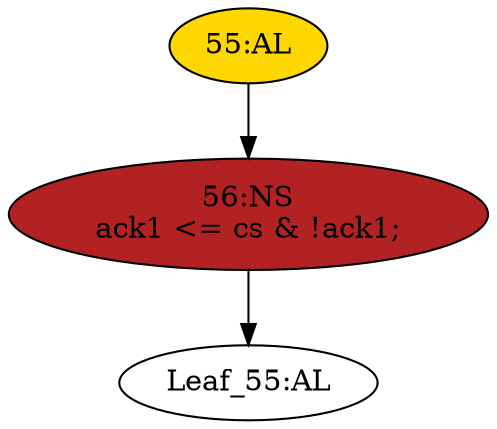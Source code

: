 strict digraph "" {
	node [label="\N"];
	"56:NS"	 [ast="<pyverilog.vparser.ast.NonblockingSubstitution object at 0x7f8ba86ca6d0>",
		fillcolor=firebrick,
		label="56:NS
ack1 <= cs & !ack1;",
		statements="[<pyverilog.vparser.ast.NonblockingSubstitution object at 0x7f8ba86ca6d0>]",
		style=filled,
		typ=NonblockingSubstitution];
	"Leaf_55:AL"	 [def_var="['ack1']",
		label="Leaf_55:AL"];
	"56:NS" -> "Leaf_55:AL"	 [cond="[]",
		lineno=None];
	"55:AL"	 [ast="<pyverilog.vparser.ast.Always object at 0x7f8ba86ca9d0>",
		clk_sens=True,
		fillcolor=gold,
		label="55:AL",
		sens="['clk_i']",
		statements="[]",
		style=filled,
		typ=Always,
		use_var="['cs', 'ack1']"];
	"55:AL" -> "56:NS"	 [cond="[]",
		lineno=None];
}
